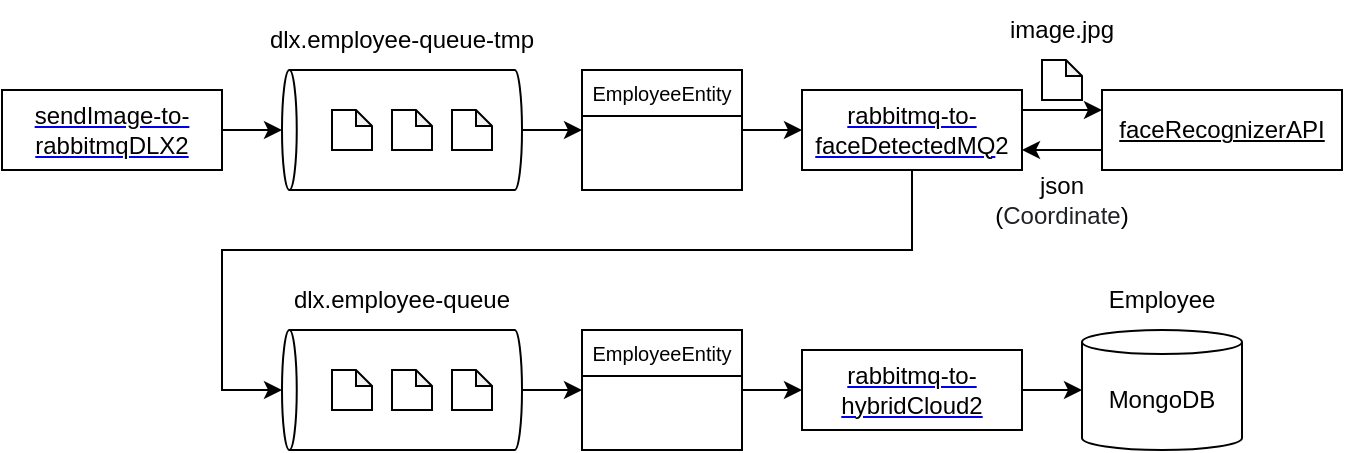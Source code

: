 <mxfile version="18.1.2" type="github">
  <diagram id="R2lEEEUBdFMjLlhIrx00" name="Page-1">
    <mxGraphModel dx="1640" dy="922" grid="1" gridSize="10" guides="1" tooltips="1" connect="1" arrows="1" fold="1" page="1" pageScale="1" pageWidth="850" pageHeight="1100" math="0" shadow="0" extFonts="Permanent Marker^https://fonts.googleapis.com/css?family=Permanent+Marker">
      <root>
        <mxCell id="0" />
        <mxCell id="1" parent="0" />
        <mxCell id="NL7f1OS2Pc4bBC0GKJp5-7" style="edgeStyle=orthogonalEdgeStyle;rounded=0;orthogonalLoop=1;jettySize=auto;html=1;exitX=0;exitY=0.75;exitDx=0;exitDy=0;entryX=1;entryY=0.75;entryDx=0;entryDy=0;" edge="1" parent="1" source="NL7f1OS2Pc4bBC0GKJp5-4" target="C2kHwnKx9TWG-dQDNKI_-15">
          <mxGeometry relative="1" as="geometry" />
        </mxCell>
        <mxCell id="NL7f1OS2Pc4bBC0GKJp5-4" value="" style="rounded=0;whiteSpace=wrap;html=1;" vertex="1" parent="1">
          <mxGeometry x="590" y="170" width="120" height="40" as="geometry" />
        </mxCell>
        <mxCell id="C2kHwnKx9TWG-dQDNKI_-4" style="edgeStyle=orthogonalEdgeStyle;rounded=0;orthogonalLoop=1;jettySize=auto;html=1;exitX=1;exitY=0.5;exitDx=0;exitDy=0;entryX=0.5;entryY=0;entryDx=0;entryDy=0;entryPerimeter=0;" parent="1" source="C2kHwnKx9TWG-dQDNKI_-3" target="C2kHwnKx9TWG-dQDNKI_-1" edge="1">
          <mxGeometry relative="1" as="geometry" />
        </mxCell>
        <mxCell id="C2kHwnKx9TWG-dQDNKI_-3" value="" style="rounded=0;whiteSpace=wrap;html=1;" parent="1" vertex="1">
          <mxGeometry x="40" y="170" width="110" height="40" as="geometry" />
        </mxCell>
        <mxCell id="C2kHwnKx9TWG-dQDNKI_-12" style="edgeStyle=orthogonalEdgeStyle;rounded=0;orthogonalLoop=1;jettySize=auto;html=1;exitX=0.5;exitY=1;exitDx=0;exitDy=0;exitPerimeter=0;entryX=0;entryY=0.5;entryDx=0;entryDy=0;fontSize=10;" parent="1" source="C2kHwnKx9TWG-dQDNKI_-1" target="C2kHwnKx9TWG-dQDNKI_-11" edge="1">
          <mxGeometry relative="1" as="geometry" />
        </mxCell>
        <mxCell id="C2kHwnKx9TWG-dQDNKI_-1" value="" style="shape=cylinder3;whiteSpace=wrap;html=1;boundedLbl=1;backgroundOutline=1;size=3.687;rotation=-90;" parent="1" vertex="1">
          <mxGeometry x="210" y="130" width="60" height="120" as="geometry" />
        </mxCell>
        <mxCell id="C2kHwnKx9TWG-dQDNKI_-2" value="&lt;a class=&quot;js-navigation-open Link--primary&quot; title=&quot;sendImage-to-rabbitmqDLX2&quot; href=&quot;https://github.com/developer-onizuka/rabbitMQ_KEDA_Csharp2/tree/main/sendImage-to-rabbitmqDLX2&quot; style=&quot;box-sizing: border-box ; background-color: rgb(255 , 255 , 255) ; transition: 80ms cubic-bezier(0.33 , 1 , 0.68 , 1) 0s , 0s ease 0s , 0s ease 0s , 0s ease 0s ; font-family: , &amp;#34;blinkmacsystemfont&amp;#34; , &amp;#34;segoe ui&amp;#34; , &amp;#34;helvetica&amp;#34; , &amp;#34;arial&amp;#34; , sans-serif , &amp;#34;apple color emoji&amp;#34; , &amp;#34;segoe ui emoji&amp;#34;&quot;&gt;&lt;font color=&quot;#000000&quot;&gt;sendImage-to-rabbitmqDLX2&lt;/font&gt;&lt;/a&gt;" style="text;html=1;strokeColor=none;fillColor=none;align=center;verticalAlign=middle;whiteSpace=wrap;rounded=0;" parent="1" vertex="1">
          <mxGeometry x="45" y="175" width="100" height="30" as="geometry" />
        </mxCell>
        <mxCell id="C2kHwnKx9TWG-dQDNKI_-5" value="" style="shape=note;whiteSpace=wrap;html=1;backgroundOutline=1;darkOpacity=0.05;size=8;" parent="1" vertex="1">
          <mxGeometry x="205" y="180" width="20" height="20" as="geometry" />
        </mxCell>
        <mxCell id="C2kHwnKx9TWG-dQDNKI_-8" value="" style="shape=note;whiteSpace=wrap;html=1;backgroundOutline=1;darkOpacity=0.05;size=8;" parent="1" vertex="1">
          <mxGeometry x="235" y="180" width="20" height="20" as="geometry" />
        </mxCell>
        <mxCell id="C2kHwnKx9TWG-dQDNKI_-9" value="" style="shape=note;whiteSpace=wrap;html=1;backgroundOutline=1;darkOpacity=0.05;size=8;" parent="1" vertex="1">
          <mxGeometry x="265" y="180" width="20" height="20" as="geometry" />
        </mxCell>
        <mxCell id="C2kHwnKx9TWG-dQDNKI_-20" style="edgeStyle=orthogonalEdgeStyle;rounded=0;orthogonalLoop=1;jettySize=auto;html=1;exitX=1;exitY=0.5;exitDx=0;exitDy=0;fontSize=12;fontColor=#000000;" parent="1" source="C2kHwnKx9TWG-dQDNKI_-11" edge="1">
          <mxGeometry relative="1" as="geometry">
            <mxPoint x="440" y="190" as="targetPoint" />
          </mxGeometry>
        </mxCell>
        <mxCell id="C2kHwnKx9TWG-dQDNKI_-11" value="EmployeeEntity" style="swimlane;fontStyle=0;fontSize=10;" parent="1" vertex="1">
          <mxGeometry x="330" y="160" width="80" height="60" as="geometry">
            <mxRectangle x="390" y="170" width="120" height="23" as="alternateBounds" />
          </mxGeometry>
        </mxCell>
        <mxCell id="C2kHwnKx9TWG-dQDNKI_-34" style="edgeStyle=orthogonalEdgeStyle;rounded=0;orthogonalLoop=1;jettySize=auto;html=1;exitX=1;exitY=0.5;exitDx=0;exitDy=0;fontSize=12;fontColor=#000000;entryX=0.5;entryY=0;entryDx=0;entryDy=0;entryPerimeter=0;" parent="1" source="C2kHwnKx9TWG-dQDNKI_-15" target="C2kHwnKx9TWG-dQDNKI_-30" edge="1">
          <mxGeometry relative="1" as="geometry">
            <mxPoint x="290" y="320" as="targetPoint" />
            <Array as="points">
              <mxPoint x="495" y="190" />
              <mxPoint x="495" y="250" />
              <mxPoint x="150" y="250" />
              <mxPoint x="150" y="320" />
            </Array>
          </mxGeometry>
        </mxCell>
        <mxCell id="NL7f1OS2Pc4bBC0GKJp5-5" style="edgeStyle=orthogonalEdgeStyle;rounded=0;orthogonalLoop=1;jettySize=auto;html=1;exitX=1;exitY=0.25;exitDx=0;exitDy=0;entryX=0;entryY=0.25;entryDx=0;entryDy=0;" edge="1" parent="1" source="C2kHwnKx9TWG-dQDNKI_-15" target="NL7f1OS2Pc4bBC0GKJp5-4">
          <mxGeometry relative="1" as="geometry" />
        </mxCell>
        <mxCell id="C2kHwnKx9TWG-dQDNKI_-15" value="" style="rounded=0;whiteSpace=wrap;html=1;" parent="1" vertex="1">
          <mxGeometry x="440" y="170" width="110" height="40" as="geometry" />
        </mxCell>
        <mxCell id="C2kHwnKx9TWG-dQDNKI_-16" value="&lt;a class=&quot;js-navigation-open Link--primary&quot; title=&quot;rabbitmq-to-faceDetectedMQ&quot; href=&quot;https://github.com/developer-onizuka/rabbitMQ_KEDA_Csharp2/tree/main/rabbitmq-to-faceDetectedMQ&quot; style=&quot;box-sizing: border-box ; background-color: rgb(255 , 255 , 255) ; transition: 80ms cubic-bezier(0.33 , 1 , 0.68 , 1) 0s , 0s ease 0s , 0s ease 0s , 0s ease 0s ; font-family: , &amp;quot;blinkmacsystemfont&amp;quot; , &amp;quot;segoe ui&amp;quot; , &amp;quot;helvetica&amp;quot; , &amp;quot;arial&amp;quot; , sans-serif , &amp;quot;apple color emoji&amp;quot; , &amp;quot;segoe ui emoji&amp;quot;&quot;&gt;&lt;font color=&quot;#000000&quot; style=&quot;font-size: 12px&quot;&gt;rabbitmq-to-faceDetectedMQ&lt;/font&gt;&lt;/a&gt;2" style="text;html=1;strokeColor=none;fillColor=none;align=center;verticalAlign=middle;whiteSpace=wrap;rounded=0;" parent="1" vertex="1">
          <mxGeometry x="445" y="175" width="100" height="30" as="geometry" />
        </mxCell>
        <mxCell id="C2kHwnKx9TWG-dQDNKI_-19" value="dlx.employee-queue-tmp" style="text;html=1;strokeColor=none;fillColor=none;align=center;verticalAlign=middle;whiteSpace=wrap;rounded=0;fontSize=12;fontColor=#000000;" parent="1" vertex="1">
          <mxGeometry x="160" y="130" width="160" height="30" as="geometry" />
        </mxCell>
        <mxCell id="C2kHwnKx9TWG-dQDNKI_-40" style="edgeStyle=orthogonalEdgeStyle;rounded=0;orthogonalLoop=1;jettySize=auto;html=1;exitX=0.5;exitY=1;exitDx=0;exitDy=0;exitPerimeter=0;entryX=0;entryY=0.5;entryDx=0;entryDy=0;fontSize=12;fontColor=#000000;" parent="1" target="C2kHwnKx9TWG-dQDNKI_-38" edge="1">
          <mxGeometry relative="1" as="geometry">
            <mxPoint x="410" y="320" as="sourcePoint" />
          </mxGeometry>
        </mxCell>
        <mxCell id="7e2twPVxO9YFiDqF_idK-2" style="edgeStyle=orthogonalEdgeStyle;rounded=0;orthogonalLoop=1;jettySize=auto;html=1;exitX=0.5;exitY=1;exitDx=0;exitDy=0;exitPerimeter=0;entryX=0;entryY=0.5;entryDx=0;entryDy=0;" parent="1" source="C2kHwnKx9TWG-dQDNKI_-30" target="7e2twPVxO9YFiDqF_idK-1" edge="1">
          <mxGeometry relative="1" as="geometry" />
        </mxCell>
        <mxCell id="C2kHwnKx9TWG-dQDNKI_-30" value="" style="shape=cylinder3;whiteSpace=wrap;html=1;boundedLbl=1;backgroundOutline=1;size=3.687;rotation=-90;" parent="1" vertex="1">
          <mxGeometry x="210" y="260" width="60" height="120" as="geometry" />
        </mxCell>
        <mxCell id="C2kHwnKx9TWG-dQDNKI_-31" value="" style="shape=note;whiteSpace=wrap;html=1;backgroundOutline=1;darkOpacity=0.05;size=8;" parent="1" vertex="1">
          <mxGeometry x="205" y="310" width="20" height="20" as="geometry" />
        </mxCell>
        <mxCell id="C2kHwnKx9TWG-dQDNKI_-32" value="" style="shape=note;whiteSpace=wrap;html=1;backgroundOutline=1;darkOpacity=0.05;size=8;" parent="1" vertex="1">
          <mxGeometry x="235" y="310" width="20" height="20" as="geometry" />
        </mxCell>
        <mxCell id="C2kHwnKx9TWG-dQDNKI_-33" value="" style="shape=note;whiteSpace=wrap;html=1;backgroundOutline=1;darkOpacity=0.05;size=8;" parent="1" vertex="1">
          <mxGeometry x="265" y="310" width="20" height="20" as="geometry" />
        </mxCell>
        <mxCell id="C2kHwnKx9TWG-dQDNKI_-37" value="dlx.employee-queue" style="text;html=1;strokeColor=none;fillColor=none;align=center;verticalAlign=middle;whiteSpace=wrap;rounded=0;fontSize=12;fontColor=#000000;" parent="1" vertex="1">
          <mxGeometry x="160" y="260" width="160" height="30" as="geometry" />
        </mxCell>
        <mxCell id="C2kHwnKx9TWG-dQDNKI_-42" style="edgeStyle=orthogonalEdgeStyle;rounded=0;orthogonalLoop=1;jettySize=auto;html=1;exitX=1;exitY=0.5;exitDx=0;exitDy=0;entryX=0;entryY=0.5;entryDx=0;entryDy=0;entryPerimeter=0;fontSize=12;fontColor=#000000;" parent="1" source="C2kHwnKx9TWG-dQDNKI_-38" target="C2kHwnKx9TWG-dQDNKI_-41" edge="1">
          <mxGeometry relative="1" as="geometry" />
        </mxCell>
        <mxCell id="C2kHwnKx9TWG-dQDNKI_-38" value="" style="rounded=0;whiteSpace=wrap;html=1;" parent="1" vertex="1">
          <mxGeometry x="440" y="300" width="110" height="40" as="geometry" />
        </mxCell>
        <mxCell id="C2kHwnKx9TWG-dQDNKI_-39" value="&lt;a class=&quot;js-navigation-open Link--primary&quot; title=&quot;rabbitmq-to-hybridCloud2&quot; href=&quot;https://github.com/developer-onizuka/rabbitMQ_KEDA_Csharp2/tree/main/rabbitmq-to-hybridCloud2&quot; style=&quot;box-sizing: border-box ; background-color: rgb(255 , 255 , 255) ; transition: 80ms cubic-bezier(0.33 , 1 , 0.68 , 1) 0s , 0s ease 0s , 0s ease 0s , 0s ease 0s ; font-family: , &amp;#34;blinkmacsystemfont&amp;#34; , &amp;#34;segoe ui&amp;#34; , &amp;#34;helvetica&amp;#34; , &amp;#34;arial&amp;#34; , sans-serif , &amp;#34;apple color emoji&amp;#34; , &amp;#34;segoe ui emoji&amp;#34;&quot;&gt;&lt;font color=&quot;#000000&quot; style=&quot;font-size: 12px&quot;&gt;rabbitmq-to-hybridCloud2&lt;/font&gt;&lt;/a&gt;" style="text;html=1;strokeColor=none;fillColor=none;align=center;verticalAlign=middle;whiteSpace=wrap;rounded=0;" parent="1" vertex="1">
          <mxGeometry x="445" y="305" width="100" height="30" as="geometry" />
        </mxCell>
        <mxCell id="C2kHwnKx9TWG-dQDNKI_-41" value="" style="shape=cylinder3;whiteSpace=wrap;html=1;boundedLbl=1;backgroundOutline=1;size=6.026;fontSize=12;fontColor=#000000;" parent="1" vertex="1">
          <mxGeometry x="580" y="290" width="80" height="60" as="geometry" />
        </mxCell>
        <mxCell id="C2kHwnKx9TWG-dQDNKI_-43" value="Employee" style="text;html=1;strokeColor=none;fillColor=none;align=center;verticalAlign=middle;whiteSpace=wrap;rounded=0;fontSize=12;fontColor=#000000;" parent="1" vertex="1">
          <mxGeometry x="590" y="260" width="60" height="30" as="geometry" />
        </mxCell>
        <mxCell id="C2kHwnKx9TWG-dQDNKI_-44" value="MongoDB" style="text;html=1;strokeColor=none;fillColor=none;align=center;verticalAlign=middle;whiteSpace=wrap;rounded=0;fontSize=12;fontColor=#000000;" parent="1" vertex="1">
          <mxGeometry x="590" y="310" width="60" height="30" as="geometry" />
        </mxCell>
        <mxCell id="7e2twPVxO9YFiDqF_idK-1" value="EmployeeEntity" style="swimlane;fontStyle=0;fontSize=10;" parent="1" vertex="1">
          <mxGeometry x="330" y="290" width="80" height="60" as="geometry">
            <mxRectangle x="390" y="170" width="120" height="23" as="alternateBounds" />
          </mxGeometry>
        </mxCell>
        <mxCell id="NL7f1OS2Pc4bBC0GKJp5-3" value="&lt;u&gt;faceRecognizerAPI&lt;/u&gt;" style="text;html=1;strokeColor=none;fillColor=none;align=center;verticalAlign=middle;whiteSpace=wrap;rounded=0;" vertex="1" parent="1">
          <mxGeometry x="600" y="175" width="100" height="30" as="geometry" />
        </mxCell>
        <mxCell id="NL7f1OS2Pc4bBC0GKJp5-8" value="" style="shape=note;whiteSpace=wrap;html=1;backgroundOutline=1;darkOpacity=0.05;size=8;" vertex="1" parent="1">
          <mxGeometry x="560" y="155" width="20" height="20" as="geometry" />
        </mxCell>
        <mxCell id="NL7f1OS2Pc4bBC0GKJp5-9" value="image.jpg" style="text;html=1;strokeColor=none;fillColor=none;align=center;verticalAlign=middle;whiteSpace=wrap;rounded=0;fontSize=12;fontColor=#000000;" vertex="1" parent="1">
          <mxGeometry x="530" y="125" width="80" height="30" as="geometry" />
        </mxCell>
        <mxCell id="NL7f1OS2Pc4bBC0GKJp5-10" value="json&lt;br&gt;&lt;font style=&quot;font-size: 12px;&quot;&gt;(&lt;span style=&quot;color: rgb(32, 33, 36); font-family: inherit; text-align: left; background-color: initial;&quot;&gt;Coordinate&lt;/span&gt;&lt;span style=&quot;background-color: initial;&quot;&gt;)&lt;/span&gt;&lt;/font&gt;" style="text;html=1;strokeColor=none;fillColor=none;align=center;verticalAlign=middle;whiteSpace=wrap;rounded=0;fontSize=12;fontColor=#000000;" vertex="1" parent="1">
          <mxGeometry x="530" y="210" width="80" height="30" as="geometry" />
        </mxCell>
      </root>
    </mxGraphModel>
  </diagram>
</mxfile>
